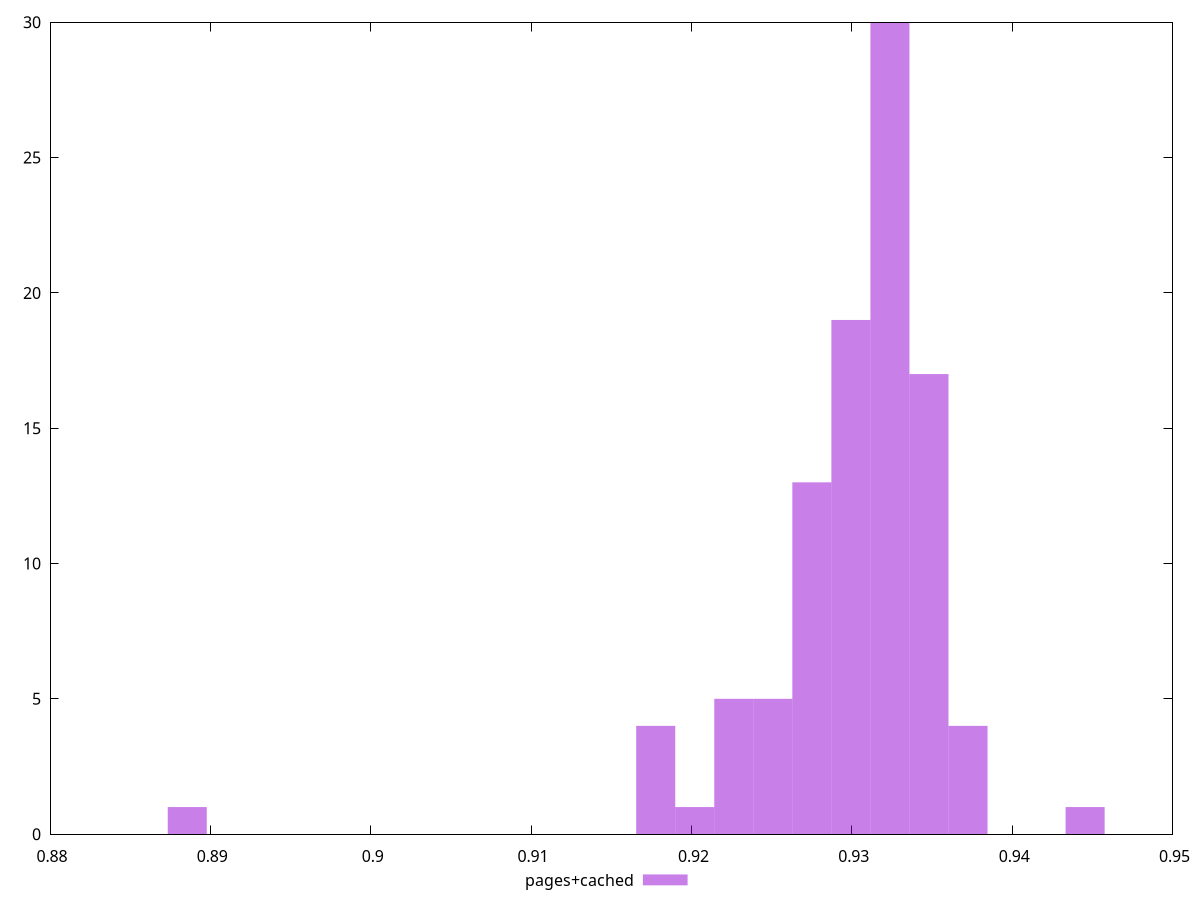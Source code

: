 $_pagesCached <<EOF
0.9445513498412756 1
0.8885599038455299 1
0.9323792963639396 30
0.9348137070594068 17
0.925076064277538 5
0.9177728321911364 4
0.937248117754874 4
0.9299448856684724 19
0.9275104749730052 13
0.9202072428866036 1
0.9226416535820707 5
EOF
set key outside below
set terminal pngcairo
set output "report_00006_2020-11-02T20-21-41.718Z/mainthread-work-breakdown/pages+cached//hist.png"
set yrange [0:30]
set boxwidth 0.0024344106954672052
set style fill transparent solid 0.5 noborder
plot $_pagesCached title "pages+cached" with boxes ,